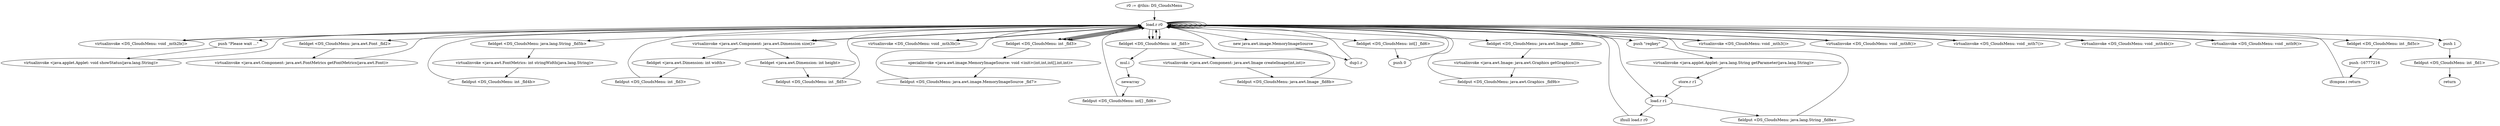 digraph "" {
    "r0 := @this: DS_CloudsMenu"
    "load.r r0"
    "r0 := @this: DS_CloudsMenu"->"load.r r0";
    "virtualinvoke <DS_CloudsMenu: void _mth2b()>"
    "load.r r0"->"virtualinvoke <DS_CloudsMenu: void _mth2b()>";
    "virtualinvoke <DS_CloudsMenu: void _mth2b()>"->"load.r r0";
    "push \"Please wait ...\""
    "load.r r0"->"push \"Please wait ...\"";
    "virtualinvoke <java.applet.Applet: void showStatus(java.lang.String)>"
    "push \"Please wait ...\""->"virtualinvoke <java.applet.Applet: void showStatus(java.lang.String)>";
    "virtualinvoke <java.applet.Applet: void showStatus(java.lang.String)>"->"load.r r0";
    "load.r r0"->"load.r r0";
    "load.r r0"->"load.r r0";
    "fieldget <DS_CloudsMenu: java.awt.Font _fld2>"
    "load.r r0"->"fieldget <DS_CloudsMenu: java.awt.Font _fld2>";
    "virtualinvoke <java.awt.Component: java.awt.FontMetrics getFontMetrics(java.awt.Font)>"
    "fieldget <DS_CloudsMenu: java.awt.Font _fld2>"->"virtualinvoke <java.awt.Component: java.awt.FontMetrics getFontMetrics(java.awt.Font)>";
    "virtualinvoke <java.awt.Component: java.awt.FontMetrics getFontMetrics(java.awt.Font)>"->"load.r r0";
    "fieldget <DS_CloudsMenu: java.lang.String _fld5b>"
    "load.r r0"->"fieldget <DS_CloudsMenu: java.lang.String _fld5b>";
    "virtualinvoke <java.awt.FontMetrics: int stringWidth(java.lang.String)>"
    "fieldget <DS_CloudsMenu: java.lang.String _fld5b>"->"virtualinvoke <java.awt.FontMetrics: int stringWidth(java.lang.String)>";
    "fieldput <DS_CloudsMenu: int _fld4b>"
    "virtualinvoke <java.awt.FontMetrics: int stringWidth(java.lang.String)>"->"fieldput <DS_CloudsMenu: int _fld4b>";
    "fieldput <DS_CloudsMenu: int _fld4b>"->"load.r r0";
    "load.r r0"->"load.r r0";
    "virtualinvoke <java.awt.Component: java.awt.Dimension size()>"
    "load.r r0"->"virtualinvoke <java.awt.Component: java.awt.Dimension size()>";
    "fieldget <java.awt.Dimension: int width>"
    "virtualinvoke <java.awt.Component: java.awt.Dimension size()>"->"fieldget <java.awt.Dimension: int width>";
    "fieldput <DS_CloudsMenu: int _fld3>"
    "fieldget <java.awt.Dimension: int width>"->"fieldput <DS_CloudsMenu: int _fld3>";
    "fieldput <DS_CloudsMenu: int _fld3>"->"load.r r0";
    "load.r r0"->"load.r r0";
    "load.r r0"->"virtualinvoke <java.awt.Component: java.awt.Dimension size()>";
    "fieldget <java.awt.Dimension: int height>"
    "virtualinvoke <java.awt.Component: java.awt.Dimension size()>"->"fieldget <java.awt.Dimension: int height>";
    "fieldput <DS_CloudsMenu: int _fld5>"
    "fieldget <java.awt.Dimension: int height>"->"fieldput <DS_CloudsMenu: int _fld5>";
    "fieldput <DS_CloudsMenu: int _fld5>"->"load.r r0";
    "virtualinvoke <DS_CloudsMenu: void _mth3b()>"
    "load.r r0"->"virtualinvoke <DS_CloudsMenu: void _mth3b()>";
    "virtualinvoke <DS_CloudsMenu: void _mth3b()>"->"load.r r0";
    "load.r r0"->"load.r r0";
    "fieldget <DS_CloudsMenu: int _fld3>"
    "load.r r0"->"fieldget <DS_CloudsMenu: int _fld3>";
    "fieldget <DS_CloudsMenu: int _fld3>"->"load.r r0";
    "fieldget <DS_CloudsMenu: int _fld5>"
    "load.r r0"->"fieldget <DS_CloudsMenu: int _fld5>";
    "mul.i"
    "fieldget <DS_CloudsMenu: int _fld5>"->"mul.i";
    "newarray"
    "mul.i"->"newarray";
    "fieldput <DS_CloudsMenu: int[] _fld6>"
    "newarray"->"fieldput <DS_CloudsMenu: int[] _fld6>";
    "fieldput <DS_CloudsMenu: int[] _fld6>"->"load.r r0";
    "new java.awt.image.MemoryImageSource"
    "load.r r0"->"new java.awt.image.MemoryImageSource";
    "dup1.r"
    "new java.awt.image.MemoryImageSource"->"dup1.r";
    "dup1.r"->"load.r r0";
    "load.r r0"->"fieldget <DS_CloudsMenu: int _fld3>";
    "fieldget <DS_CloudsMenu: int _fld3>"->"load.r r0";
    "load.r r0"->"fieldget <DS_CloudsMenu: int _fld5>";
    "fieldget <DS_CloudsMenu: int _fld5>"->"load.r r0";
    "fieldget <DS_CloudsMenu: int[] _fld6>"
    "load.r r0"->"fieldget <DS_CloudsMenu: int[] _fld6>";
    "push 0"
    "fieldget <DS_CloudsMenu: int[] _fld6>"->"push 0";
    "push 0"->"load.r r0";
    "load.r r0"->"fieldget <DS_CloudsMenu: int _fld3>";
    "specialinvoke <java.awt.image.MemoryImageSource: void <init>(int,int,int[],int,int)>"
    "fieldget <DS_CloudsMenu: int _fld3>"->"specialinvoke <java.awt.image.MemoryImageSource: void <init>(int,int,int[],int,int)>";
    "fieldput <DS_CloudsMenu: java.awt.image.MemoryImageSource _fld7>"
    "specialinvoke <java.awt.image.MemoryImageSource: void <init>(int,int,int[],int,int)>"->"fieldput <DS_CloudsMenu: java.awt.image.MemoryImageSource _fld7>";
    "fieldput <DS_CloudsMenu: java.awt.image.MemoryImageSource _fld7>"->"load.r r0";
    "load.r r0"->"load.r r0";
    "load.r r0"->"load.r r0";
    "load.r r0"->"fieldget <DS_CloudsMenu: int _fld3>";
    "fieldget <DS_CloudsMenu: int _fld3>"->"load.r r0";
    "load.r r0"->"fieldget <DS_CloudsMenu: int _fld5>";
    "virtualinvoke <java.awt.Component: java.awt.Image createImage(int,int)>"
    "fieldget <DS_CloudsMenu: int _fld5>"->"virtualinvoke <java.awt.Component: java.awt.Image createImage(int,int)>";
    "fieldput <DS_CloudsMenu: java.awt.Image _fld8b>"
    "virtualinvoke <java.awt.Component: java.awt.Image createImage(int,int)>"->"fieldput <DS_CloudsMenu: java.awt.Image _fld8b>";
    "fieldput <DS_CloudsMenu: java.awt.Image _fld8b>"->"load.r r0";
    "load.r r0"->"load.r r0";
    "fieldget <DS_CloudsMenu: java.awt.Image _fld8b>"
    "load.r r0"->"fieldget <DS_CloudsMenu: java.awt.Image _fld8b>";
    "virtualinvoke <java.awt.Image: java.awt.Graphics getGraphics()>"
    "fieldget <DS_CloudsMenu: java.awt.Image _fld8b>"->"virtualinvoke <java.awt.Image: java.awt.Graphics getGraphics()>";
    "fieldput <DS_CloudsMenu: java.awt.Graphics _fld9b>"
    "virtualinvoke <java.awt.Image: java.awt.Graphics getGraphics()>"->"fieldput <DS_CloudsMenu: java.awt.Graphics _fld9b>";
    "fieldput <DS_CloudsMenu: java.awt.Graphics _fld9b>"->"load.r r0";
    "push \"regkey\""
    "load.r r0"->"push \"regkey\"";
    "virtualinvoke <java.applet.Applet: java.lang.String getParameter(java.lang.String)>"
    "push \"regkey\""->"virtualinvoke <java.applet.Applet: java.lang.String getParameter(java.lang.String)>";
    "store.r r1"
    "virtualinvoke <java.applet.Applet: java.lang.String getParameter(java.lang.String)>"->"store.r r1";
    "load.r r1"
    "store.r r1"->"load.r r1";
    "ifnull load.r r0"
    "load.r r1"->"ifnull load.r r0";
    "ifnull load.r r0"->"load.r r0";
    "load.r r0"->"load.r r1";
    "fieldput <DS_CloudsMenu: java.lang.String _fld8e>"
    "load.r r1"->"fieldput <DS_CloudsMenu: java.lang.String _fld8e>";
    "fieldput <DS_CloudsMenu: java.lang.String _fld8e>"->"load.r r0";
    "virtualinvoke <DS_CloudsMenu: void _mth3()>"
    "load.r r0"->"virtualinvoke <DS_CloudsMenu: void _mth3()>";
    "virtualinvoke <DS_CloudsMenu: void _mth3()>"->"load.r r0";
    "virtualinvoke <DS_CloudsMenu: void _mth8()>"
    "load.r r0"->"virtualinvoke <DS_CloudsMenu: void _mth8()>";
    "virtualinvoke <DS_CloudsMenu: void _mth8()>"->"load.r r0";
    "virtualinvoke <DS_CloudsMenu: void _mth7()>"
    "load.r r0"->"virtualinvoke <DS_CloudsMenu: void _mth7()>";
    "virtualinvoke <DS_CloudsMenu: void _mth7()>"->"load.r r0";
    "virtualinvoke <DS_CloudsMenu: void _mth4b()>"
    "load.r r0"->"virtualinvoke <DS_CloudsMenu: void _mth4b()>";
    "virtualinvoke <DS_CloudsMenu: void _mth4b()>"->"load.r r0";
    "virtualinvoke <DS_CloudsMenu: void _mth9()>"
    "load.r r0"->"virtualinvoke <DS_CloudsMenu: void _mth9()>";
    "virtualinvoke <DS_CloudsMenu: void _mth9()>"->"load.r r0";
    "fieldget <DS_CloudsMenu: int _fld5c>"
    "load.r r0"->"fieldget <DS_CloudsMenu: int _fld5c>";
    "push -16777216"
    "fieldget <DS_CloudsMenu: int _fld5c>"->"push -16777216";
    "ifcmpne.i return"
    "push -16777216"->"ifcmpne.i return";
    "ifcmpne.i return"->"load.r r0";
    "push 1"
    "load.r r0"->"push 1";
    "fieldput <DS_CloudsMenu: int _fld1>"
    "push 1"->"fieldput <DS_CloudsMenu: int _fld1>";
    "return"
    "fieldput <DS_CloudsMenu: int _fld1>"->"return";
}
